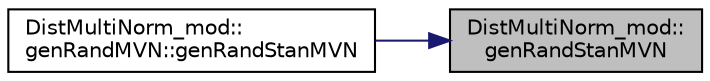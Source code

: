 digraph "DistMultiNorm_mod::genRandStanMVN"
{
 // LATEX_PDF_SIZE
  edge [fontname="Helvetica",fontsize="10",labelfontname="Helvetica",labelfontsize="10"];
  node [fontname="Helvetica",fontsize="10",shape=record];
  rankdir="RL";
  Node1 [label="DistMultiNorm_mod::\lgenRandStanMVN",height=0.2,width=0.4,color="black", fillcolor="grey75", style="filled", fontcolor="black",tooltip="Return a Standard MultiVariate Normal (MVN) random vector with the zero mean and identity covariance ..."];
  Node1 -> Node2 [dir="back",color="midnightblue",fontsize="10",style="solid",fontname="Helvetica"];
  Node2 [label="DistMultiNorm_mod::\lgenRandMVN::genRandStanMVN",height=0.2,width=0.4,color="black", fillcolor="white", style="filled",URL="$interfaceDistMultiNorm__mod_1_1genRandMVN.html#ae2fc37dc1b3b5144e78edbe96b2ec9ef",tooltip="Return a Standard MultiVariate Normal (MVN) random vector with the zero mean and identity covariance ..."];
}
